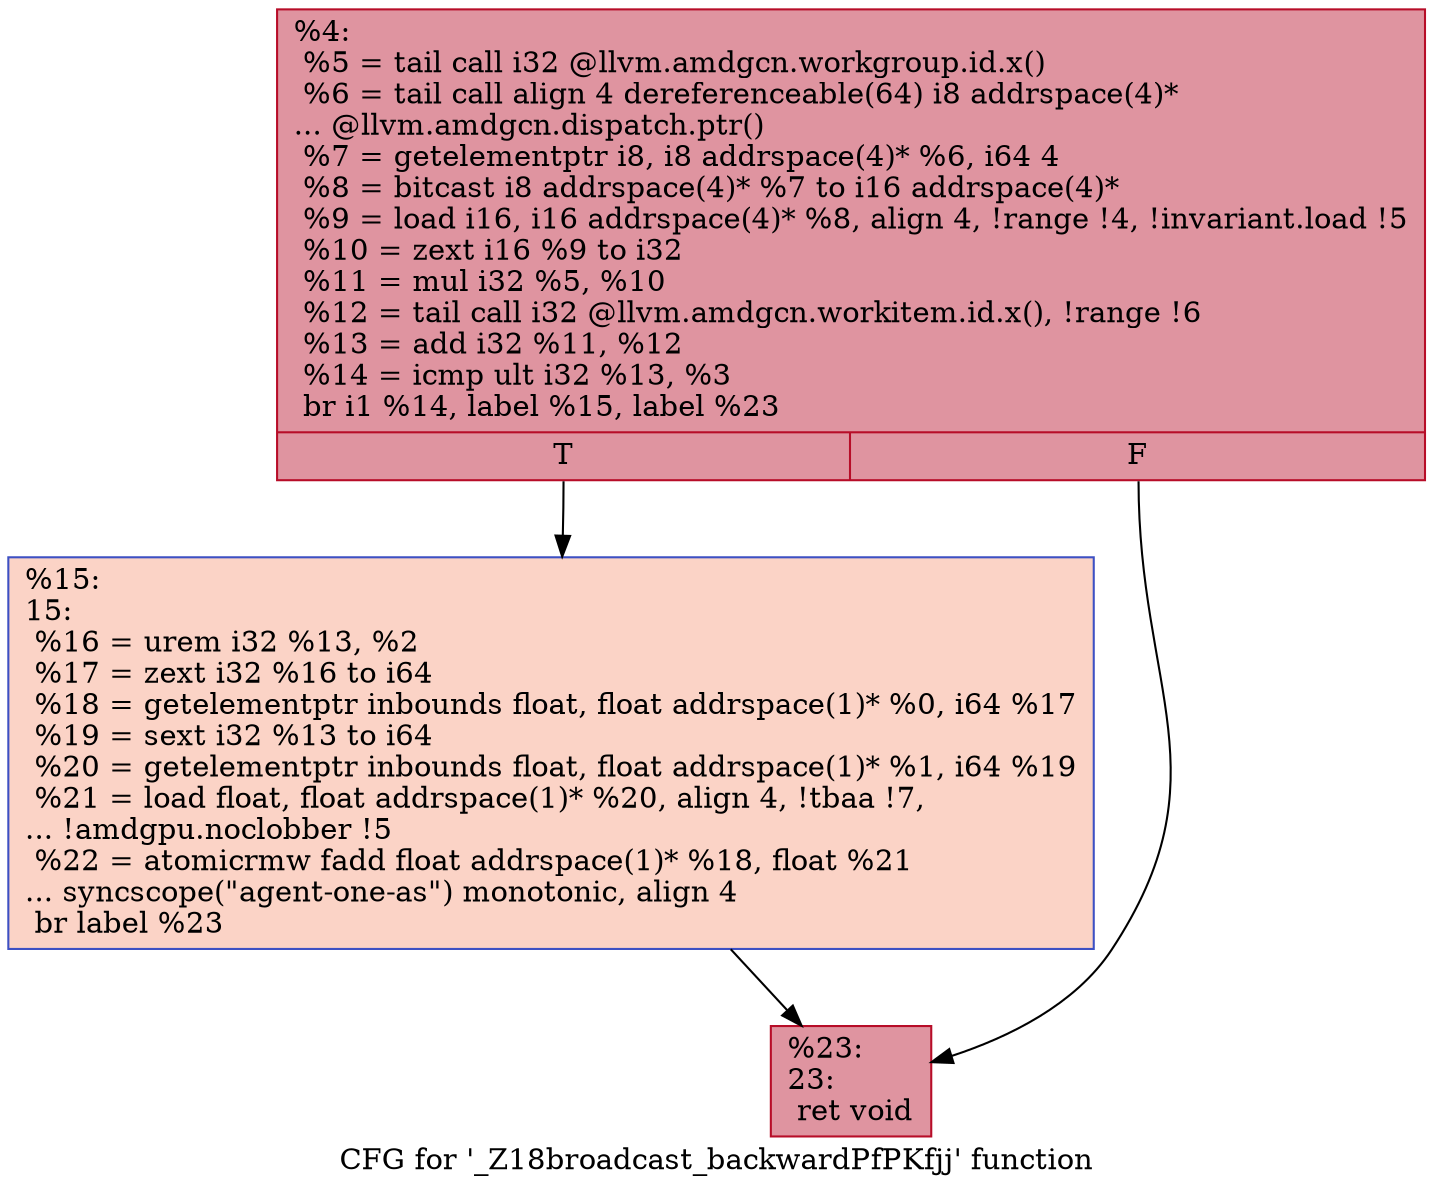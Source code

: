 digraph "CFG for '_Z18broadcast_backwardPfPKfjj' function" {
	label="CFG for '_Z18broadcast_backwardPfPKfjj' function";

	Node0x4d8a070 [shape=record,color="#b70d28ff", style=filled, fillcolor="#b70d2870",label="{%4:\l  %5 = tail call i32 @llvm.amdgcn.workgroup.id.x()\l  %6 = tail call align 4 dereferenceable(64) i8 addrspace(4)*\l... @llvm.amdgcn.dispatch.ptr()\l  %7 = getelementptr i8, i8 addrspace(4)* %6, i64 4\l  %8 = bitcast i8 addrspace(4)* %7 to i16 addrspace(4)*\l  %9 = load i16, i16 addrspace(4)* %8, align 4, !range !4, !invariant.load !5\l  %10 = zext i16 %9 to i32\l  %11 = mul i32 %5, %10\l  %12 = tail call i32 @llvm.amdgcn.workitem.id.x(), !range !6\l  %13 = add i32 %11, %12\l  %14 = icmp ult i32 %13, %3\l  br i1 %14, label %15, label %23\l|{<s0>T|<s1>F}}"];
	Node0x4d8a070:s0 -> Node0x4d8bf80;
	Node0x4d8a070:s1 -> Node0x4d8c010;
	Node0x4d8bf80 [shape=record,color="#3d50c3ff", style=filled, fillcolor="#f59c7d70",label="{%15:\l15:                                               \l  %16 = urem i32 %13, %2\l  %17 = zext i32 %16 to i64\l  %18 = getelementptr inbounds float, float addrspace(1)* %0, i64 %17\l  %19 = sext i32 %13 to i64\l  %20 = getelementptr inbounds float, float addrspace(1)* %1, i64 %19\l  %21 = load float, float addrspace(1)* %20, align 4, !tbaa !7,\l... !amdgpu.noclobber !5\l  %22 = atomicrmw fadd float addrspace(1)* %18, float %21\l... syncscope(\"agent-one-as\") monotonic, align 4\l  br label %23\l}"];
	Node0x4d8bf80 -> Node0x4d8c010;
	Node0x4d8c010 [shape=record,color="#b70d28ff", style=filled, fillcolor="#b70d2870",label="{%23:\l23:                                               \l  ret void\l}"];
}
